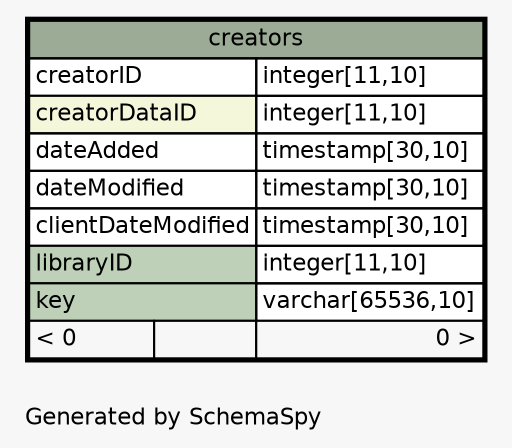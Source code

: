 // dot 2.34.0 on Linux 3.11.6-1-ARCH
// SchemaSpy rev 590
digraph "oneDegreeRelationshipsDiagram" {
  graph [
    rankdir="RL"
    bgcolor="#f7f7f7"
    label="\nGenerated by SchemaSpy"
    labeljust="l"
    nodesep="0.18"
    ranksep="0.46"
    fontname="Helvetica"
    fontsize="11"
  ];
  node [
    fontname="Helvetica"
    fontsize="11"
    shape="plaintext"
  ];
  edge [
    arrowsize="0.8"
  ];
  "creators" [
    label=<
    <TABLE BORDER="2" CELLBORDER="1" CELLSPACING="0" BGCOLOR="#ffffff">
      <TR><TD COLSPAN="3" BGCOLOR="#9bab96" ALIGN="CENTER">creators</TD></TR>
      <TR><TD PORT="creatorID" COLSPAN="2" ALIGN="LEFT">creatorID</TD><TD PORT="creatorID.type" ALIGN="LEFT">integer[11,10]</TD></TR>
      <TR><TD PORT="creatorDataID" COLSPAN="2" BGCOLOR="#f4f7da" ALIGN="LEFT">creatorDataID</TD><TD PORT="creatorDataID.type" ALIGN="LEFT">integer[11,10]</TD></TR>
      <TR><TD PORT="dateAdded" COLSPAN="2" ALIGN="LEFT">dateAdded</TD><TD PORT="dateAdded.type" ALIGN="LEFT">timestamp[30,10]</TD></TR>
      <TR><TD PORT="dateModified" COLSPAN="2" ALIGN="LEFT">dateModified</TD><TD PORT="dateModified.type" ALIGN="LEFT">timestamp[30,10]</TD></TR>
      <TR><TD PORT="clientDateModified" COLSPAN="2" ALIGN="LEFT">clientDateModified</TD><TD PORT="clientDateModified.type" ALIGN="LEFT">timestamp[30,10]</TD></TR>
      <TR><TD PORT="libraryID" COLSPAN="2" BGCOLOR="#bed1b8" ALIGN="LEFT">libraryID</TD><TD PORT="libraryID.type" ALIGN="LEFT">integer[11,10]</TD></TR>
      <TR><TD PORT="key" COLSPAN="2" BGCOLOR="#bed1b8" ALIGN="LEFT">key</TD><TD PORT="key.type" ALIGN="LEFT">varchar[65536,10]</TD></TR>
      <TR><TD ALIGN="LEFT" BGCOLOR="#f7f7f7">&lt; 0</TD><TD ALIGN="RIGHT" BGCOLOR="#f7f7f7">  </TD><TD ALIGN="RIGHT" BGCOLOR="#f7f7f7">0 &gt;</TD></TR>
    </TABLE>>
    URL="creators.html"
    tooltip="creators"
  ];
}
